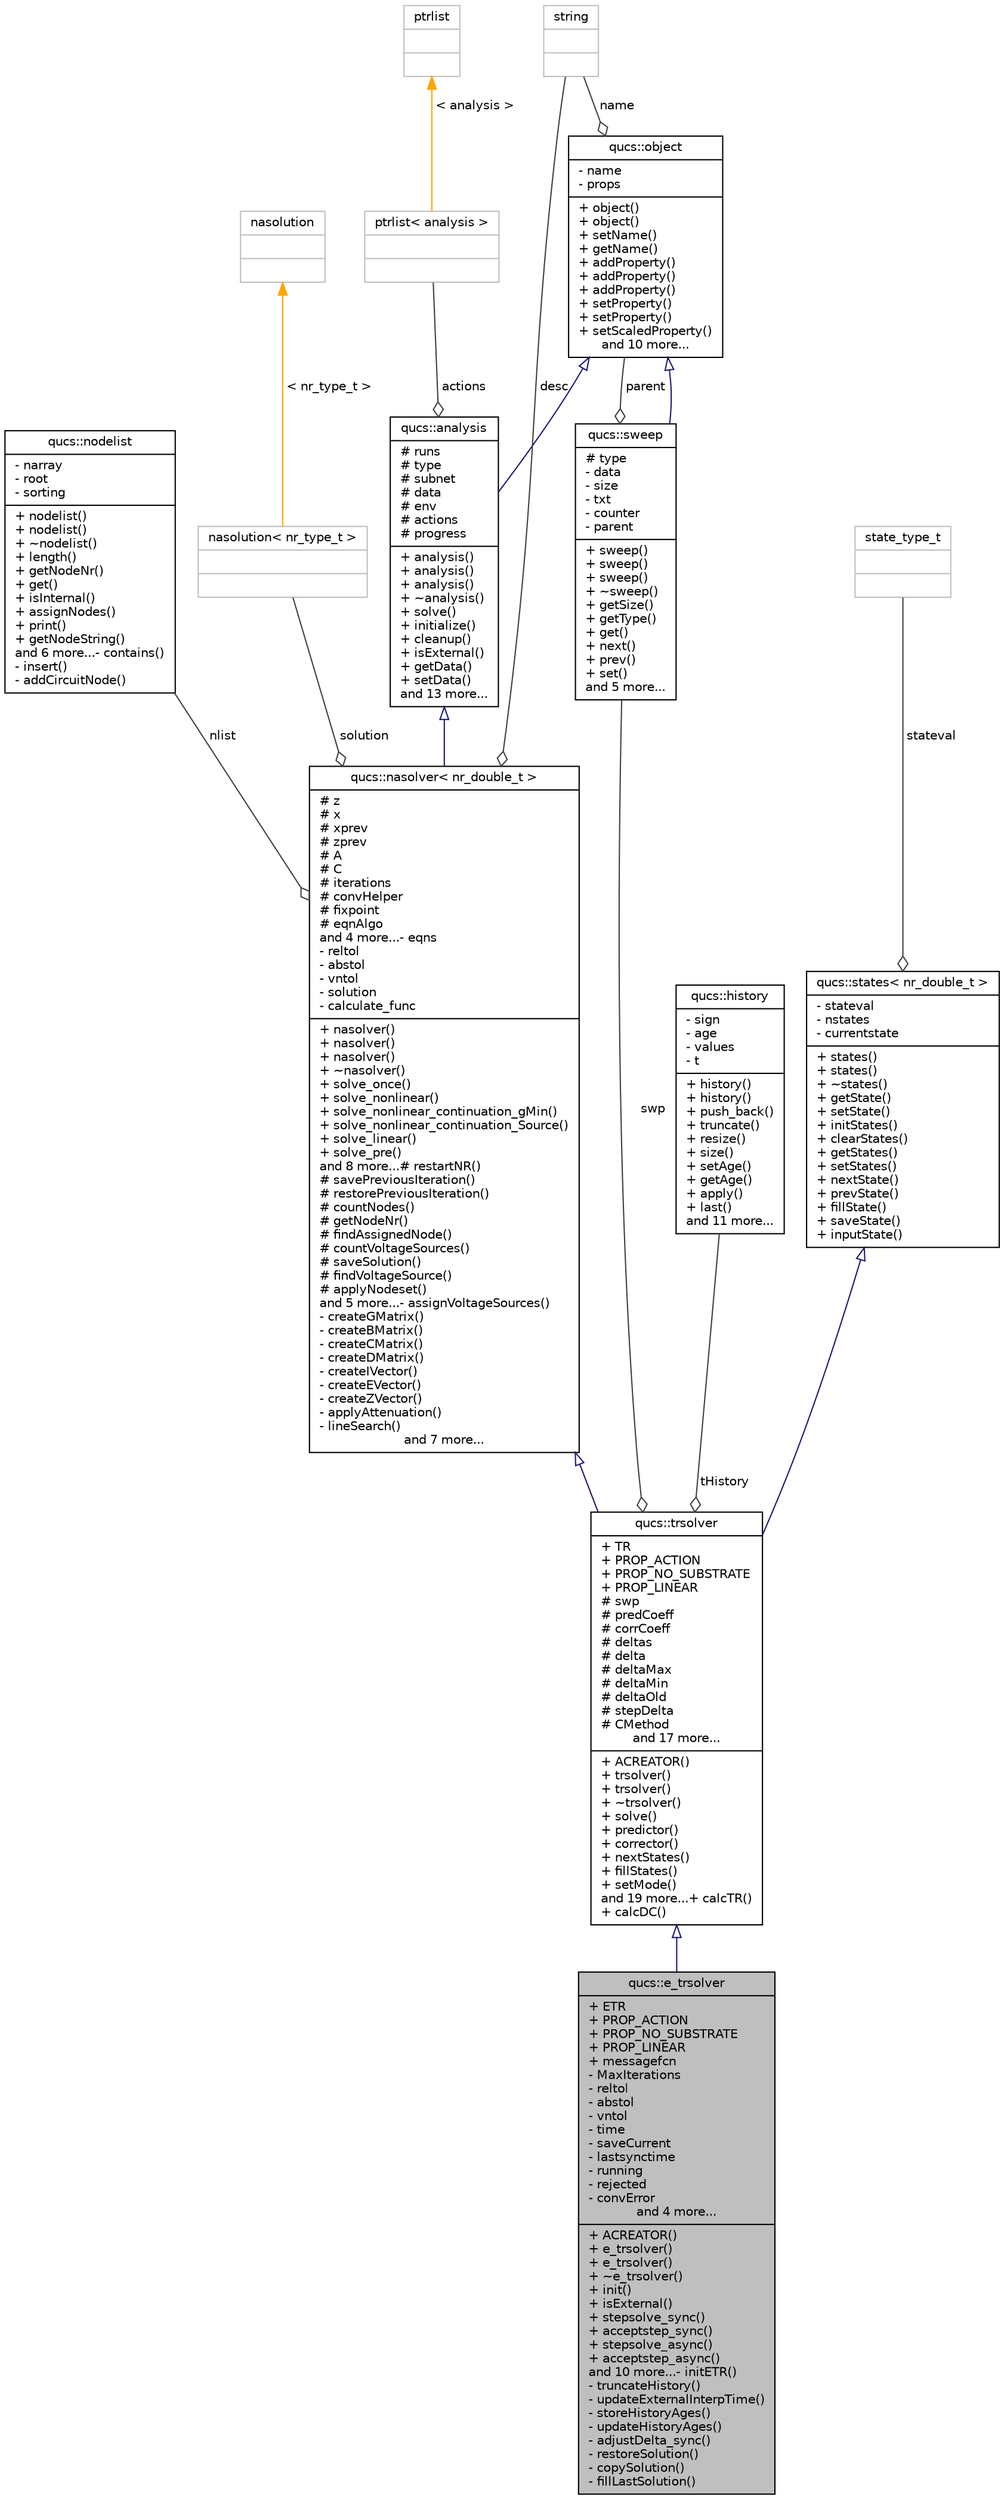 digraph G
{
  edge [fontname="Helvetica",fontsize="10",labelfontname="Helvetica",labelfontsize="10"];
  node [fontname="Helvetica",fontsize="10",shape=record];
  Node1 [label="{qucs::e_trsolver\n|+ ETR\l+ PROP_ACTION\l+ PROP_NO_SUBSTRATE\l+ PROP_LINEAR\l+ messagefcn\l- MaxIterations\l- reltol\l- abstol\l- vntol\l- time\l- saveCurrent\l- lastsynctime\l- running\l- rejected\l- convError\land 4 more...|+ ACREATOR()\l+ e_trsolver()\l+ e_trsolver()\l+ ~e_trsolver()\l+ init()\l+ isExternal()\l+ stepsolve_sync()\l+ acceptstep_sync()\l+ stepsolve_async()\l+ acceptstep_async()\land 10 more...- initETR()\l- truncateHistory()\l- updateExternalInterpTime()\l- storeHistoryAges()\l- updateHistoryAges()\l- adjustDelta_sync()\l- restoreSolution()\l- copySolution()\l- fillLastSolution()\l}",height=0.2,width=0.4,color="black", fillcolor="grey75", style="filled" fontcolor="black"];
  Node2 -> Node1 [dir="back",color="midnightblue",fontsize="10",style="solid",arrowtail="onormal",fontname="Helvetica"];
  Node2 [label="{qucs::trsolver\n|+ TR\l+ PROP_ACTION\l+ PROP_NO_SUBSTRATE\l+ PROP_LINEAR\l# swp\l# predCoeff\l# corrCoeff\l# deltas\l# delta\l# deltaMax\l# deltaMin\l# deltaOld\l# stepDelta\l# CMethod\land 17 more...|+ ACREATOR()\l+ trsolver()\l+ trsolver()\l+ ~trsolver()\l+ solve()\l+ predictor()\l+ corrector()\l+ nextStates()\l+ fillStates()\l+ setMode()\land 19 more...+ calcTR()\l+ calcDC()\l}",height=0.2,width=0.4,color="black", fillcolor="white", style="filled",URL="$structqucs_1_1trsolver.html"];
  Node3 -> Node2 [dir="back",color="midnightblue",fontsize="10",style="solid",arrowtail="onormal",fontname="Helvetica"];
  Node3 [label="{qucs::nasolver\< nr_double_t \>\n|# z\l# x\l# xprev\l# zprev\l# A\l# C\l# iterations\l# convHelper\l# fixpoint\l# eqnAlgo\land 4 more...- eqns\l- reltol\l- abstol\l- vntol\l- solution\l- calculate_func\l|+ nasolver()\l+ nasolver()\l+ nasolver()\l+ ~nasolver()\l+ solve_once()\l+ solve_nonlinear()\l+ solve_nonlinear_continuation_gMin()\l+ solve_nonlinear_continuation_Source()\l+ solve_linear()\l+ solve_pre()\land 8 more...# restartNR()\l# savePreviousIteration()\l# restorePreviousIteration()\l# countNodes()\l# getNodeNr()\l# findAssignedNode()\l# countVoltageSources()\l# saveSolution()\l# findVoltageSource()\l# applyNodeset()\land 5 more...- assignVoltageSources()\l- createGMatrix()\l- createBMatrix()\l- createCMatrix()\l- createDMatrix()\l- createIVector()\l- createEVector()\l- createZVector()\l- applyAttenuation()\l- lineSearch()\land 7 more...}",height=0.2,width=0.4,color="black", fillcolor="white", style="filled",URL="$classqucs_1_1nasolver.html"];
  Node4 -> Node3 [dir="back",color="midnightblue",fontsize="10",style="solid",arrowtail="onormal",fontname="Helvetica"];
  Node4 [label="{qucs::analysis\n|# runs\l# type\l# subnet\l# data\l# env\l# actions\l# progress\l|+ analysis()\l+ analysis()\l+ analysis()\l+ ~analysis()\l+ solve()\l+ initialize()\l+ cleanup()\l+ isExternal()\l+ getData()\l+ setData()\land 13 more...}",height=0.2,width=0.4,color="black", fillcolor="white", style="filled",URL="$classqucs_1_1analysis.html",tooltip="class for performing circuit analyses."];
  Node5 -> Node4 [dir="back",color="midnightblue",fontsize="10",style="solid",arrowtail="onormal",fontname="Helvetica"];
  Node5 [label="{qucs::object\n|- name\l- props\l|+ object()\l+ object()\l+ setName()\l+ getName()\l+ addProperty()\l+ addProperty()\l+ addProperty()\l+ setProperty()\l+ setProperty()\l+ setScaledProperty()\land 10 more...}",height=0.2,width=0.4,color="black", fillcolor="white", style="filled",URL="$classqucs_1_1object.html",tooltip="generic object class."];
  Node6 -> Node5 [color="grey25",fontsize="10",style="solid",label=" name" ,arrowhead="odiamond",fontname="Helvetica"];
  Node6 [label="{string\n||}",height=0.2,width=0.4,color="grey75", fillcolor="white", style="filled"];
  Node7 -> Node4 [color="grey25",fontsize="10",style="solid",label=" actions" ,arrowhead="odiamond",fontname="Helvetica"];
  Node7 [label="{ptrlist\< analysis \>\n||}",height=0.2,width=0.4,color="grey75", fillcolor="white", style="filled"];
  Node8 -> Node7 [dir="back",color="orange",fontsize="10",style="solid",label=" \< analysis \>" ,fontname="Helvetica"];
  Node8 [label="{ptrlist\n||}",height=0.2,width=0.4,color="grey75", fillcolor="white", style="filled"];
  Node9 -> Node3 [color="grey25",fontsize="10",style="solid",label=" nlist" ,arrowhead="odiamond",fontname="Helvetica"];
  Node9 [label="{qucs::nodelist\n|- narray\l- root\l- sorting\l|+ nodelist()\l+ nodelist()\l+ ~nodelist()\l+ length()\l+ getNodeNr()\l+ get()\l+ isInternal()\l+ assignNodes()\l+ print()\l+ getNodeString()\land 6 more...- contains()\l- insert()\l- addCircuitNode()\l}",height=0.2,width=0.4,color="black", fillcolor="white", style="filled",URL="$classqucs_1_1nodelist.html"];
  Node6 -> Node3 [color="grey25",fontsize="10",style="solid",label=" desc" ,arrowhead="odiamond",fontname="Helvetica"];
  Node10 -> Node3 [color="grey25",fontsize="10",style="solid",label=" solution" ,arrowhead="odiamond",fontname="Helvetica"];
  Node10 [label="{nasolution\< nr_type_t \>\n||}",height=0.2,width=0.4,color="grey75", fillcolor="white", style="filled"];
  Node11 -> Node10 [dir="back",color="orange",fontsize="10",style="solid",label=" \< nr_type_t \>" ,fontname="Helvetica"];
  Node11 [label="{nasolution\n||}",height=0.2,width=0.4,color="grey75", fillcolor="white", style="filled"];
  Node12 -> Node2 [dir="back",color="midnightblue",fontsize="10",style="solid",arrowtail="onormal",fontname="Helvetica"];
  Node12 [label="{qucs::states\< nr_double_t \>\n|- stateval\l- nstates\l- currentstate\l|+ states()\l+ states()\l+ ~states()\l+ getState()\l+ setState()\l+ initStates()\l+ clearStates()\l+ getStates()\l+ setStates()\l+ nextState()\l+ prevState()\l+ fillState()\l+ saveState()\l+ inputState()\l}",height=0.2,width=0.4,color="black", fillcolor="white", style="filled",URL="$classqucs_1_1states.html",tooltip="template class for storing state variables."];
  Node13 -> Node12 [color="grey25",fontsize="10",style="solid",label=" stateval" ,arrowhead="odiamond",fontname="Helvetica"];
  Node13 [label="{state_type_t\n||}",height=0.2,width=0.4,color="grey75", fillcolor="white", style="filled"];
  Node14 -> Node2 [color="grey25",fontsize="10",style="solid",label=" tHistory" ,arrowhead="odiamond",fontname="Helvetica"];
  Node14 [label="{qucs::history\n|- sign\l- age\l- values\l- t\l|+ history()\l+ history()\l+ push_back()\l+ truncate()\l+ resize()\l+ size()\l+ setAge()\l+ getAge()\l+ apply()\l+ last()\land 11 more...}",height=0.2,width=0.4,color="black", fillcolor="white", style="filled",URL="$classqucs_1_1history.html"];
  Node15 -> Node2 [color="grey25",fontsize="10",style="solid",label=" swp" ,arrowhead="odiamond",fontname="Helvetica"];
  Node15 [label="{qucs::sweep\n|# type\l- data\l- size\l- txt\l- counter\l- parent\l|+ sweep()\l+ sweep()\l+ sweep()\l+ ~sweep()\l+ getSize()\l+ getType()\l+ get()\l+ next()\l+ prev()\l+ set()\land 5 more...}",height=0.2,width=0.4,color="black", fillcolor="white", style="filled",URL="$classqucs_1_1sweep.html"];
  Node5 -> Node15 [dir="back",color="midnightblue",fontsize="10",style="solid",arrowtail="onormal",fontname="Helvetica"];
  Node5 -> Node15 [color="grey25",fontsize="10",style="solid",label=" parent" ,arrowhead="odiamond",fontname="Helvetica"];
}
